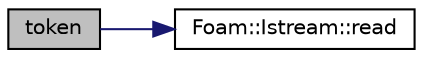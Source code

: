 digraph "token"
{
  bgcolor="transparent";
  edge [fontname="Helvetica",fontsize="10",labelfontname="Helvetica",labelfontsize="10"];
  node [fontname="Helvetica",fontsize="10",shape=record];
  rankdir="LR";
  Node1 [label="token",height=0.2,width=0.4,color="black", fillcolor="grey75", style="filled", fontcolor="black"];
  Node1 -> Node2 [color="midnightblue",fontsize="10",style="solid",fontname="Helvetica"];
  Node2 [label="Foam::Istream::read",height=0.2,width=0.4,color="black",URL="$a01201.html#a89057c9d9e24ba872ccb8546086498ec",tooltip="Return next token from stream. "];
}
